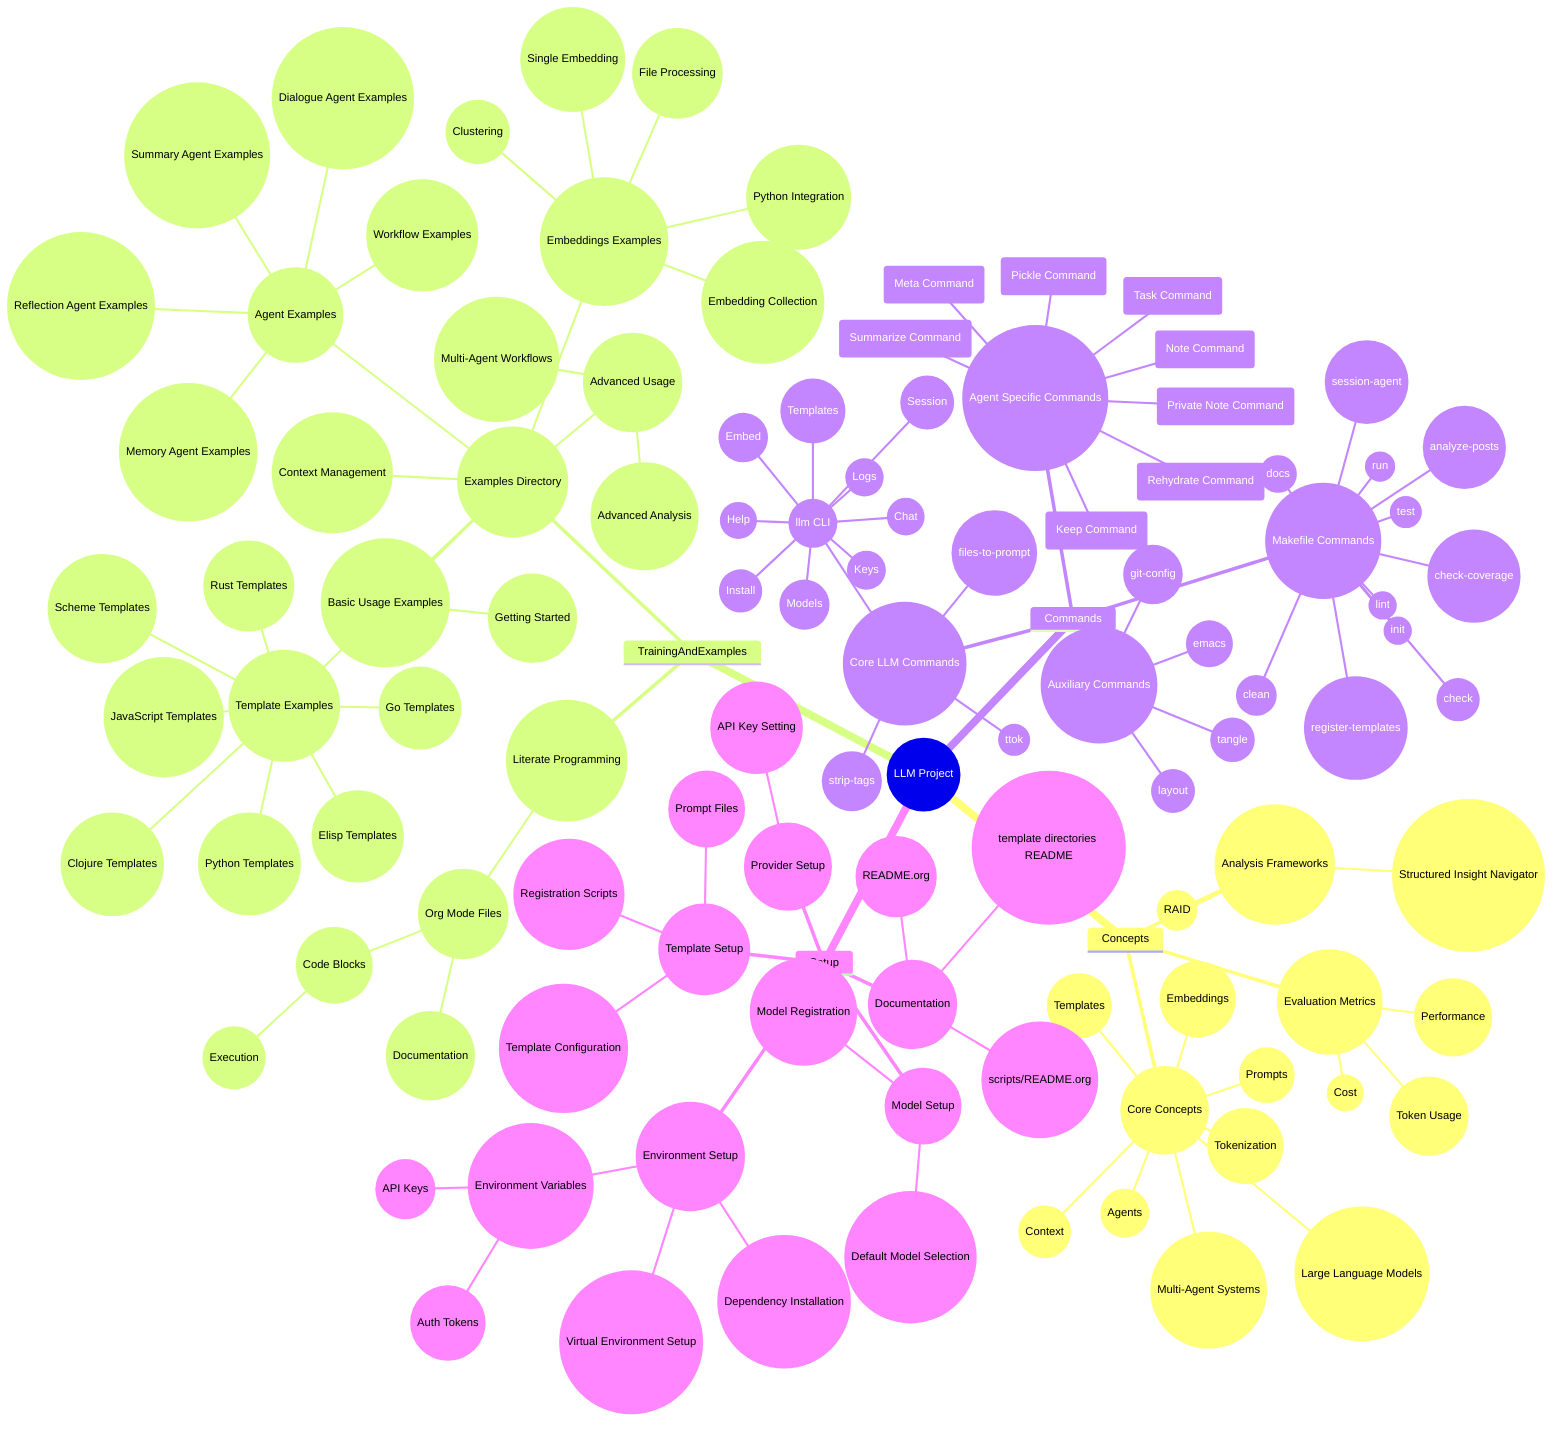 mindmap
  root((LLM Project))
    Concepts
      CoreConcepts((Core Concepts))
        LLM((Large Language Models))
        Prompts((Prompts))
        Templates((Templates))
        Embeddings((Embeddings))
        Context((Context))
        Agents((Agents))
        MultiAgent((Multi-Agent Systems))
        Tokenization((Tokenization))
      AnalysisFrameworks((Analysis Frameworks))
          SIN((Structured Insight Navigator))
          RAID((RAID))
      EvaluationMetrics((Evaluation Metrics))
         TokenUsage((Token Usage))
         Performance((Performance))
         Cost((Cost))
    TrainingAndExamples
        LiterateProgramming((Literate Programming))
          OrgMode((Org Mode Files))
             CodeBlocks((Code Blocks))
               Execution((Execution))
             Documentation((Documentation))
        Examples((Examples Directory))
            BasicUsage((Basic Usage Examples))
              GettingStarted((Getting Started))
            TemplateExamples((Template Examples))
              Python((Python Templates))
              JavaScript((JavaScript Templates))
              Rust((Rust Templates))
              Go((Go Templates))
              Clojure((Clojure Templates))
              Scheme((Scheme Templates))
              Elisp((Elisp Templates))
            ContextMgmt((Context Management))
            AgentsExamples((Agent Examples))
                MemoryAgent((Memory Agent Examples))
                DialogueAgent((Dialogue Agent Examples))
                ReflectionAgent((Reflection Agent Examples))
                SummaryAgent((Summary Agent Examples))
                Workflow((Workflow Examples))
            EmbeddingsExamples((Embeddings Examples))
                SingleEmbedding((Single Embedding))
                Collection((Embedding Collection))
                FileProcessing((File Processing))
                Clustering((Clustering))
                PythonIntegration((Python Integration))
            AdvancedUsage((Advanced Usage))
                MultiAgentWorkflows((Multi-Agent Workflows))
                AdvancedAnalysis((Advanced Analysis))

    Commands
        CoreCommands((Core LLM Commands))
            llm((llm CLI))
              help((Help))
              models((Models))
              templates((Templates))
              embed((Embed))
              chat((Chat))
              logs((Logs))
              keys((Keys))
              session((Session))
              install((Install))
            filesToPrompt((files-to-prompt))
            stripTags((strip-tags))
            ttok((ttok))
        AgentCommands((Agent Specific Commands))
           note(Note Command)
           private(Private Note Command)
           task(Task Command)
           summarize(Summarize Command)
           keep(Keep Command)
           pickle(Pickle Command)
           rehydrate(Rehydrate Command)
           meta(Meta Command)
        MakeCommands((Makefile Commands))
            init((init))
            check((check))
            run((run))
            test((test))
            clean((clean))
            lint((lint))
            docs((docs))
            sessionAgent((session-agent))
            registerTemplates((register-templates))
            checkCoverage((check-coverage))
            analyzePosts((analyze-posts))
        AuxiliaryCommands((Auxiliary Commands))
            gitConfig((git-config))
            emacs((emacs))
            tangle((tangle))
            layout((layout))
    Setup
        EnvironmentSetup((Environment Setup))
          Venv((Virtual Environment Setup))
          Dependencies((Dependency Installation))
          EnvVars((Environment Variables))
             APIKeys((API Keys))
             AuthTokens((Auth Tokens))
        ModelSetup((Model Setup))
            DefaultModel((Default Model Selection))
            ModelRegistration((Model Registration))
        TemplateSetup((Template Setup))
            RegistrationScripts((Registration Scripts))
            PromptFiles((Prompt Files))
            TemplateConfiguration((Template Configuration))
        ProviderSetup((Provider Setup))
            APIKeys((API Key Setting))
        Documentation((Documentation))
            Readme((README.org))
            ScriptsReadme((scripts/README.org))
            TemplateReadme((template directories README))